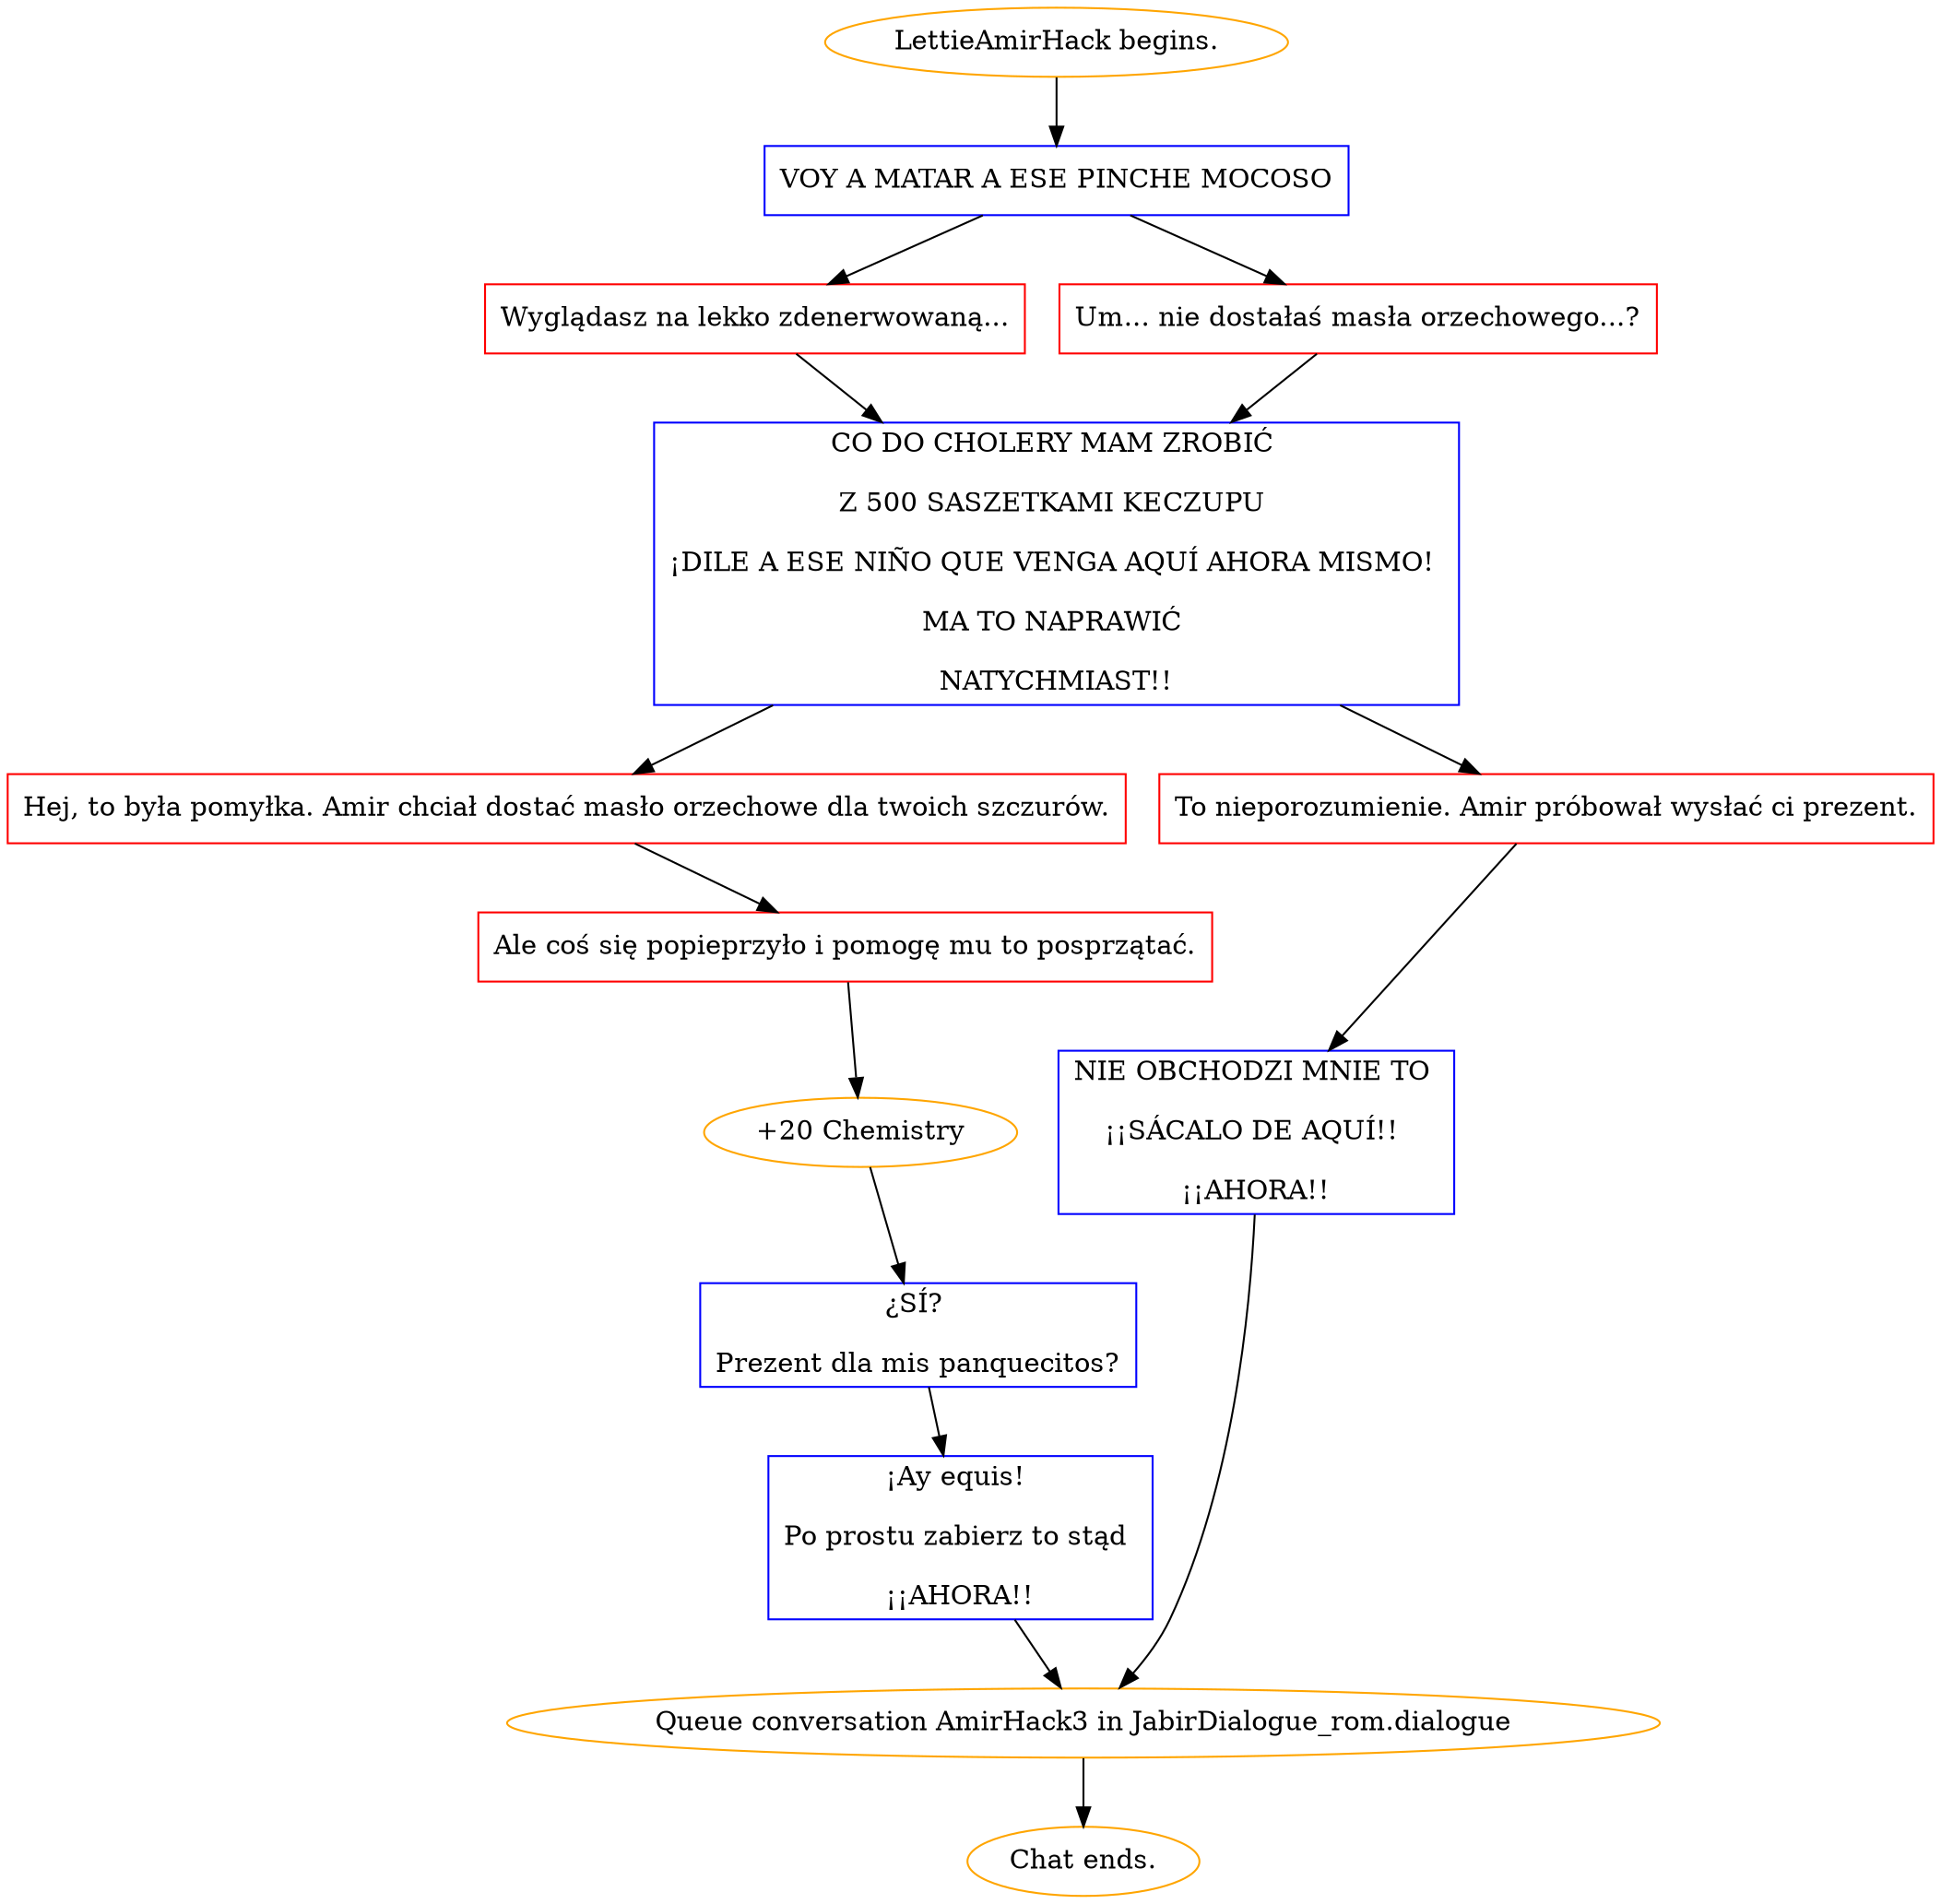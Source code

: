 digraph {
	"LettieAmirHack begins." [color=orange];
		"LettieAmirHack begins." -> j2316161106;
	j2316161106 [label="VOY A MATAR A ESE PINCHE MOCOSO",shape=box,color=blue];
		j2316161106 -> j484412806;
		j2316161106 -> j4149067058;
	j484412806 [label="Wyglądasz na lekko zdenerwowaną...",shape=box,color=red];
		j484412806 -> j3473381439;
	j4149067058 [label="Um... nie dostałaś masła orzechowego...?",shape=box,color=red];
		j4149067058 -> j3473381439;
	j3473381439 [label="CO DO CHOLERY MAM ZROBIĆ 
Z 500 SASZETKAMI KECZUPU 
¡DILE A ESE NIÑO QUE VENGA AQUÍ AHORA MISMO! 
MA TO NAPRAWIĆ 
NATYCHMIAST!!",shape=box,color=blue];
		j3473381439 -> j2351844799;
		j3473381439 -> j2362686212;
	j2351844799 [label="Hej, to była pomyłka. Amir chciał dostać masło orzechowe dla twoich szczurów.",shape=box,color=red];
		j2351844799 -> j3117244176;
	j2362686212 [label="To nieporozumienie. Amir próbował wysłać ci prezent.",shape=box,color=red];
		j2362686212 -> j655226410;
	j3117244176 [label="Ale coś się popieprzyło i pomogę mu to posprzątać.",shape=box,color=red];
		j3117244176 -> j4219304045;
	j655226410 [label="NIE OBCHODZI MNIE TO 
¡¡SÁCALO DE AQUÍ!! 
¡¡AHORA!!",shape=box,color=blue];
		j655226410 -> "Initiate conversation AmirHack3 in JabirDialogue_rom.dialogue";
	j4219304045 [label="+20 Chemistry",color=orange];
		j4219304045 -> j1839351691;
	"Initiate conversation AmirHack3 in JabirDialogue_rom.dialogue" [label="Queue conversation AmirHack3 in JabirDialogue_rom.dialogue",color=orange];
		"Initiate conversation AmirHack3 in JabirDialogue_rom.dialogue" -> "Chat ends.";
	j1839351691 [label="¿SÍ? 
Prezent dla mis panquecitos?",shape=box,color=blue];
		j1839351691 -> j609438737;
	"Chat ends." [color=orange];
	j609438737 [label="¡Ay equis! 
Po prostu zabierz to stąd 
¡¡AHORA!!",shape=box,color=blue];
		j609438737 -> "Initiate conversation AmirHack3 in JabirDialogue_rom.dialogue";
}